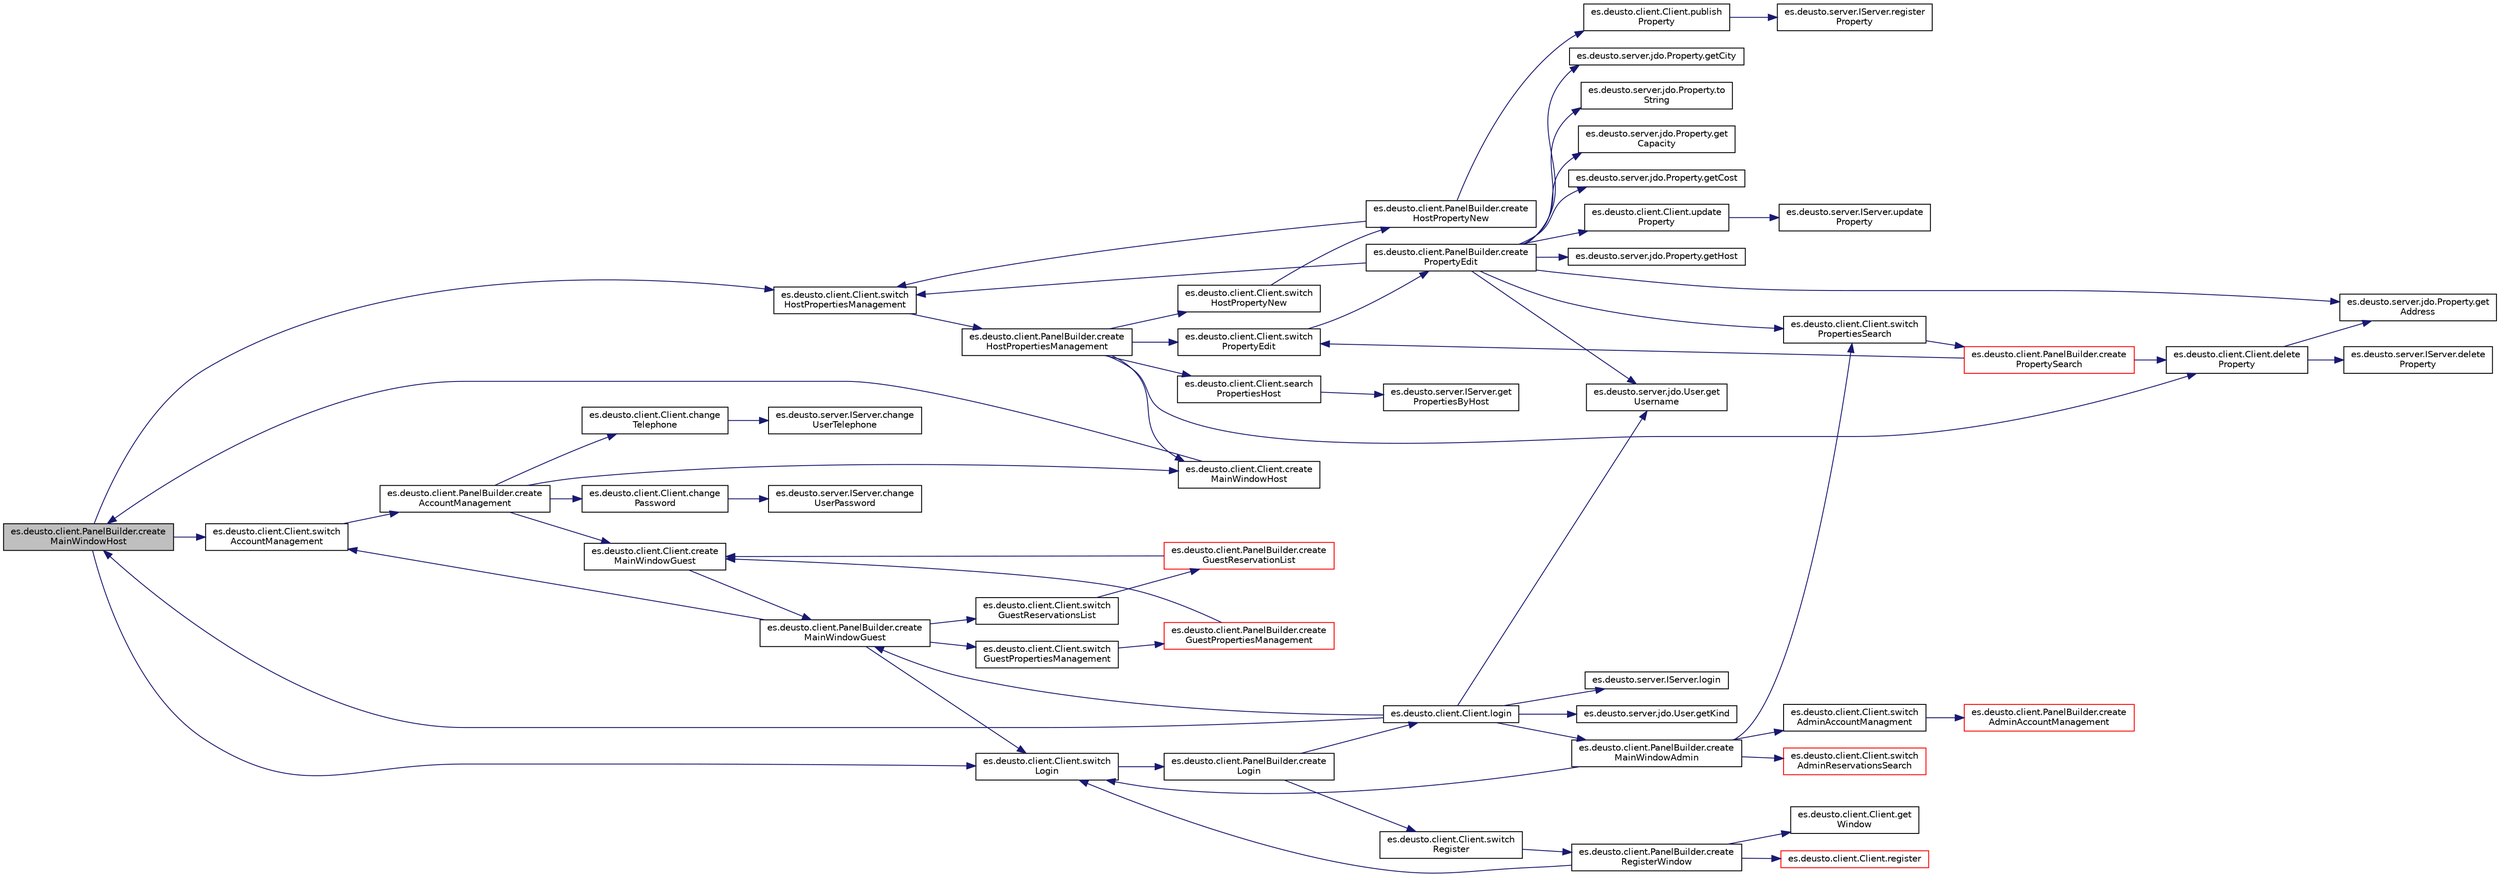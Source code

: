 digraph "es.deusto.client.PanelBuilder.createMainWindowHost"
{
 // LATEX_PDF_SIZE
  edge [fontname="Helvetica",fontsize="10",labelfontname="Helvetica",labelfontsize="10"];
  node [fontname="Helvetica",fontsize="10",shape=record];
  rankdir="LR";
  Node1488 [label="es.deusto.client.PanelBuilder.create\lMainWindowHost",height=0.2,width=0.4,color="black", fillcolor="grey75", style="filled", fontcolor="black",tooltip=" "];
  Node1488 -> Node1489 [color="midnightblue",fontsize="10",style="solid",fontname="Helvetica"];
  Node1489 [label="es.deusto.client.Client.switch\lHostPropertiesManagement",height=0.2,width=0.4,color="black", fillcolor="white", style="filled",URL="$classes_1_1deusto_1_1client_1_1_client.html#a19e2021b8e93a30af971bfd07c2a8507",tooltip=" "];
  Node1489 -> Node1490 [color="midnightblue",fontsize="10",style="solid",fontname="Helvetica"];
  Node1490 [label="es.deusto.client.PanelBuilder.create\lHostPropertiesManagement",height=0.2,width=0.4,color="black", fillcolor="white", style="filled",URL="$classes_1_1deusto_1_1client_1_1_panel_builder.html#a163a405546ee36aa7ce547c754b17844",tooltip=" "];
  Node1490 -> Node1491 [color="midnightblue",fontsize="10",style="solid",fontname="Helvetica"];
  Node1491 [label="es.deusto.client.Client.search\lPropertiesHost",height=0.2,width=0.4,color="black", fillcolor="white", style="filled",URL="$classes_1_1deusto_1_1client_1_1_client.html#a2aef79610dd4a7267fcd58f2e16e8a7a",tooltip=" "];
  Node1491 -> Node1492 [color="midnightblue",fontsize="10",style="solid",fontname="Helvetica"];
  Node1492 [label="es.deusto.server.IServer.get\lPropertiesByHost",height=0.2,width=0.4,color="black", fillcolor="white", style="filled",URL="$interfacees_1_1deusto_1_1server_1_1_i_server.html#a7030a745989ac1ba7ce2493e6bb69992",tooltip=" "];
  Node1490 -> Node1493 [color="midnightblue",fontsize="10",style="solid",fontname="Helvetica"];
  Node1493 [label="es.deusto.client.Client.delete\lProperty",height=0.2,width=0.4,color="black", fillcolor="white", style="filled",URL="$classes_1_1deusto_1_1client_1_1_client.html#a6173ae3d7f6aa82a2f6b68349677b5e5",tooltip=" "];
  Node1493 -> Node1494 [color="midnightblue",fontsize="10",style="solid",fontname="Helvetica"];
  Node1494 [label="es.deusto.server.IServer.delete\lProperty",height=0.2,width=0.4,color="black", fillcolor="white", style="filled",URL="$interfacees_1_1deusto_1_1server_1_1_i_server.html#a1ce4ff9676e7b397b721e8414f6ca7b7",tooltip=" "];
  Node1493 -> Node1495 [color="midnightblue",fontsize="10",style="solid",fontname="Helvetica"];
  Node1495 [label="es.deusto.server.jdo.Property.get\lAddress",height=0.2,width=0.4,color="black", fillcolor="white", style="filled",URL="$classes_1_1deusto_1_1server_1_1jdo_1_1_property.html#a4a9554abeb32ae08e921626a37957743",tooltip=" "];
  Node1490 -> Node1496 [color="midnightblue",fontsize="10",style="solid",fontname="Helvetica"];
  Node1496 [label="es.deusto.client.Client.switch\lPropertyEdit",height=0.2,width=0.4,color="black", fillcolor="white", style="filled",URL="$classes_1_1deusto_1_1client_1_1_client.html#a5dd6469d4428fe705fce4087aa386602",tooltip=" "];
  Node1496 -> Node1497 [color="midnightblue",fontsize="10",style="solid",fontname="Helvetica"];
  Node1497 [label="es.deusto.client.PanelBuilder.create\lPropertyEdit",height=0.2,width=0.4,color="black", fillcolor="white", style="filled",URL="$classes_1_1deusto_1_1client_1_1_panel_builder.html#aeaa0ead483ff83c6a51a96eddaa8795a",tooltip=" "];
  Node1497 -> Node1495 [color="midnightblue",fontsize="10",style="solid",fontname="Helvetica"];
  Node1497 -> Node1498 [color="midnightblue",fontsize="10",style="solid",fontname="Helvetica"];
  Node1498 [label="es.deusto.server.jdo.Property.getCity",height=0.2,width=0.4,color="black", fillcolor="white", style="filled",URL="$classes_1_1deusto_1_1server_1_1jdo_1_1_property.html#a3603b6fd2ef63589fa9e27a96f51fa3c",tooltip=" "];
  Node1497 -> Node1499 [color="midnightblue",fontsize="10",style="solid",fontname="Helvetica"];
  Node1499 [label="es.deusto.server.jdo.Property.to\lString",height=0.2,width=0.4,color="black", fillcolor="white", style="filled",URL="$classes_1_1deusto_1_1server_1_1jdo_1_1_property.html#a3d94f84f2fcd52a7c9ab7699f190b045",tooltip=" "];
  Node1497 -> Node1500 [color="midnightblue",fontsize="10",style="solid",fontname="Helvetica"];
  Node1500 [label="es.deusto.server.jdo.Property.get\lCapacity",height=0.2,width=0.4,color="black", fillcolor="white", style="filled",URL="$classes_1_1deusto_1_1server_1_1jdo_1_1_property.html#a274d5fb1241620edfea62925f5563b6b",tooltip=" "];
  Node1497 -> Node1501 [color="midnightblue",fontsize="10",style="solid",fontname="Helvetica"];
  Node1501 [label="es.deusto.server.jdo.Property.getCost",height=0.2,width=0.4,color="black", fillcolor="white", style="filled",URL="$classes_1_1deusto_1_1server_1_1jdo_1_1_property.html#abfcf28d941edd99019b1c192bd97ffce",tooltip=" "];
  Node1497 -> Node1502 [color="midnightblue",fontsize="10",style="solid",fontname="Helvetica"];
  Node1502 [label="es.deusto.client.Client.switch\lPropertiesSearch",height=0.2,width=0.4,color="black", fillcolor="white", style="filled",URL="$classes_1_1deusto_1_1client_1_1_client.html#af87b7fcbe691ef0a31dbc6849a037415",tooltip=" "];
  Node1502 -> Node1503 [color="midnightblue",fontsize="10",style="solid",fontname="Helvetica"];
  Node1503 [label="es.deusto.client.PanelBuilder.create\lPropertySearch",height=0.2,width=0.4,color="red", fillcolor="white", style="filled",URL="$classes_1_1deusto_1_1client_1_1_panel_builder.html#a96fdce41db963997c711d646563c69e0",tooltip=" "];
  Node1503 -> Node1493 [color="midnightblue",fontsize="10",style="solid",fontname="Helvetica"];
  Node1503 -> Node1496 [color="midnightblue",fontsize="10",style="solid",fontname="Helvetica"];
  Node1497 -> Node1489 [color="midnightblue",fontsize="10",style="solid",fontname="Helvetica"];
  Node1497 -> Node1569 [color="midnightblue",fontsize="10",style="solid",fontname="Helvetica"];
  Node1569 [label="es.deusto.server.jdo.Property.getHost",height=0.2,width=0.4,color="black", fillcolor="white", style="filled",URL="$classes_1_1deusto_1_1server_1_1jdo_1_1_property.html#af3138509590c35677327a5f4f698f020",tooltip=" "];
  Node1497 -> Node1514 [color="midnightblue",fontsize="10",style="solid",fontname="Helvetica"];
  Node1514 [label="es.deusto.server.jdo.User.get\lUsername",height=0.2,width=0.4,color="black", fillcolor="white", style="filled",URL="$classes_1_1deusto_1_1server_1_1jdo_1_1_user.html#a40c65b004382179a33a463bcbb950dd3",tooltip=" "];
  Node1497 -> Node1570 [color="midnightblue",fontsize="10",style="solid",fontname="Helvetica"];
  Node1570 [label="es.deusto.client.Client.update\lProperty",height=0.2,width=0.4,color="black", fillcolor="white", style="filled",URL="$classes_1_1deusto_1_1client_1_1_client.html#a3fd3063938cffa56972e1f5a47bed6a3",tooltip=" "];
  Node1570 -> Node1571 [color="midnightblue",fontsize="10",style="solid",fontname="Helvetica"];
  Node1571 [label="es.deusto.server.IServer.update\lProperty",height=0.2,width=0.4,color="black", fillcolor="white", style="filled",URL="$interfacees_1_1deusto_1_1server_1_1_i_server.html#ac7b24a063ff2f4e051960cd18addd693",tooltip=" "];
  Node1490 -> Node1572 [color="midnightblue",fontsize="10",style="solid",fontname="Helvetica"];
  Node1572 [label="es.deusto.client.Client.switch\lHostPropertyNew",height=0.2,width=0.4,color="black", fillcolor="white", style="filled",URL="$classes_1_1deusto_1_1client_1_1_client.html#a0796863f65c9c5e8857b3b129802358e",tooltip=" "];
  Node1572 -> Node1573 [color="midnightblue",fontsize="10",style="solid",fontname="Helvetica"];
  Node1573 [label="es.deusto.client.PanelBuilder.create\lHostPropertyNew",height=0.2,width=0.4,color="black", fillcolor="white", style="filled",URL="$classes_1_1deusto_1_1client_1_1_panel_builder.html#a5211ab6dedb849c374d7816f5071109c",tooltip=" "];
  Node1573 -> Node1489 [color="midnightblue",fontsize="10",style="solid",fontname="Helvetica"];
  Node1573 -> Node1574 [color="midnightblue",fontsize="10",style="solid",fontname="Helvetica"];
  Node1574 [label="es.deusto.client.Client.publish\lProperty",height=0.2,width=0.4,color="black", fillcolor="white", style="filled",URL="$classes_1_1deusto_1_1client_1_1_client.html#a91e3630a46acad395cdd2bba43a516bb",tooltip=" "];
  Node1574 -> Node1575 [color="midnightblue",fontsize="10",style="solid",fontname="Helvetica"];
  Node1575 [label="es.deusto.server.IServer.register\lProperty",height=0.2,width=0.4,color="black", fillcolor="white", style="filled",URL="$interfacees_1_1deusto_1_1server_1_1_i_server.html#ae39f8a1b58186166d44099a757057b38",tooltip=" "];
  Node1490 -> Node1554 [color="midnightblue",fontsize="10",style="solid",fontname="Helvetica"];
  Node1554 [label="es.deusto.client.Client.create\lMainWindowHost",height=0.2,width=0.4,color="black", fillcolor="white", style="filled",URL="$classes_1_1deusto_1_1client_1_1_client.html#afd0e78bff5570acbd1f8b06893d3a078",tooltip=" "];
  Node1554 -> Node1488 [color="midnightblue",fontsize="10",style="solid",fontname="Helvetica"];
  Node1488 -> Node1552 [color="midnightblue",fontsize="10",style="solid",fontname="Helvetica"];
  Node1552 [label="es.deusto.client.Client.switch\lAccountManagement",height=0.2,width=0.4,color="black", fillcolor="white", style="filled",URL="$classes_1_1deusto_1_1client_1_1_client.html#af82d1b484aaaa288d5e6efc2723fa9bd",tooltip=" "];
  Node1552 -> Node1553 [color="midnightblue",fontsize="10",style="solid",fontname="Helvetica"];
  Node1553 [label="es.deusto.client.PanelBuilder.create\lAccountManagement",height=0.2,width=0.4,color="black", fillcolor="white", style="filled",URL="$classes_1_1deusto_1_1client_1_1_panel_builder.html#aa51d5dd53cd9147ffc99d4b9c5c3026d",tooltip=" "];
  Node1553 -> Node1543 [color="midnightblue",fontsize="10",style="solid",fontname="Helvetica"];
  Node1543 [label="es.deusto.client.Client.create\lMainWindowGuest",height=0.2,width=0.4,color="black", fillcolor="white", style="filled",URL="$classes_1_1deusto_1_1client_1_1_client.html#ade35c639554c770d3c2494e98c8ecb5c",tooltip=" "];
  Node1543 -> Node1544 [color="midnightblue",fontsize="10",style="solid",fontname="Helvetica"];
  Node1544 [label="es.deusto.client.PanelBuilder.create\lMainWindowGuest",height=0.2,width=0.4,color="black", fillcolor="white", style="filled",URL="$classes_1_1deusto_1_1client_1_1_panel_builder.html#a8969744356db218b0c7ec2131856433d",tooltip=" "];
  Node1544 -> Node1545 [color="midnightblue",fontsize="10",style="solid",fontname="Helvetica"];
  Node1545 [label="es.deusto.client.Client.switch\lGuestPropertiesManagement",height=0.2,width=0.4,color="black", fillcolor="white", style="filled",URL="$classes_1_1deusto_1_1client_1_1_client.html#afd4978131a2d9f94f8a65f4fc2641235",tooltip=" "];
  Node1545 -> Node1546 [color="midnightblue",fontsize="10",style="solid",fontname="Helvetica"];
  Node1546 [label="es.deusto.client.PanelBuilder.create\lGuestPropertiesManagement",height=0.2,width=0.4,color="red", fillcolor="white", style="filled",URL="$classes_1_1deusto_1_1client_1_1_panel_builder.html#a25c2bcc9184c1c014c9daf5d81b89728",tooltip=" "];
  Node1546 -> Node1543 [color="midnightblue",fontsize="10",style="solid",fontname="Helvetica"];
  Node1544 -> Node1552 [color="midnightblue",fontsize="10",style="solid",fontname="Helvetica"];
  Node1544 -> Node1539 [color="midnightblue",fontsize="10",style="solid",fontname="Helvetica"];
  Node1539 [label="es.deusto.client.Client.switch\lGuestReservationsList",height=0.2,width=0.4,color="black", fillcolor="white", style="filled",URL="$classes_1_1deusto_1_1client_1_1_client.html#abe4b00051f82e6fcf26c236b711cdf15",tooltip=" "];
  Node1539 -> Node1540 [color="midnightblue",fontsize="10",style="solid",fontname="Helvetica"];
  Node1540 [label="es.deusto.client.PanelBuilder.create\lGuestReservationList",height=0.2,width=0.4,color="red", fillcolor="white", style="filled",URL="$classes_1_1deusto_1_1client_1_1_panel_builder.html#a49dcd798d35c7b9b9c05e1353133afe1",tooltip=" "];
  Node1540 -> Node1543 [color="midnightblue",fontsize="10",style="solid",fontname="Helvetica"];
  Node1544 -> Node1559 [color="midnightblue",fontsize="10",style="solid",fontname="Helvetica"];
  Node1559 [label="es.deusto.client.Client.switch\lLogin",height=0.2,width=0.4,color="black", fillcolor="white", style="filled",URL="$classes_1_1deusto_1_1client_1_1_client.html#a3649bfd0f4c5465aa12412473082b4a7",tooltip=" "];
  Node1559 -> Node1560 [color="midnightblue",fontsize="10",style="solid",fontname="Helvetica"];
  Node1560 [label="es.deusto.client.PanelBuilder.create\lLogin",height=0.2,width=0.4,color="black", fillcolor="white", style="filled",URL="$classes_1_1deusto_1_1client_1_1_panel_builder.html#a1922794e0ef78f689031499da33f495b",tooltip=" "];
  Node1560 -> Node1561 [color="midnightblue",fontsize="10",style="solid",fontname="Helvetica"];
  Node1561 [label="es.deusto.client.Client.login",height=0.2,width=0.4,color="black", fillcolor="white", style="filled",URL="$classes_1_1deusto_1_1client_1_1_client.html#a5c063d0b51ad320c92aa4d2525d67249",tooltip=" "];
  Node1561 -> Node1562 [color="midnightblue",fontsize="10",style="solid",fontname="Helvetica"];
  Node1562 [label="es.deusto.server.IServer.login",height=0.2,width=0.4,color="black", fillcolor="white", style="filled",URL="$interfacees_1_1deusto_1_1server_1_1_i_server.html#aa89ccd6b34a4dd2bfbd0890b6e5f415b",tooltip=" "];
  Node1561 -> Node1520 [color="midnightblue",fontsize="10",style="solid",fontname="Helvetica"];
  Node1520 [label="es.deusto.server.jdo.User.getKind",height=0.2,width=0.4,color="black", fillcolor="white", style="filled",URL="$classes_1_1deusto_1_1server_1_1jdo_1_1_user.html#a2b769384f6af11b3364933e0843944ed",tooltip=" "];
  Node1561 -> Node1507 [color="midnightblue",fontsize="10",style="solid",fontname="Helvetica"];
  Node1507 [label="es.deusto.client.PanelBuilder.create\lMainWindowAdmin",height=0.2,width=0.4,color="black", fillcolor="white", style="filled",URL="$classes_1_1deusto_1_1client_1_1_panel_builder.html#a32b7942177958f07263535d6d255556b",tooltip=" "];
  Node1507 -> Node1502 [color="midnightblue",fontsize="10",style="solid",fontname="Helvetica"];
  Node1507 -> Node1508 [color="midnightblue",fontsize="10",style="solid",fontname="Helvetica"];
  Node1508 [label="es.deusto.client.Client.switch\lAdminAccountManagment",height=0.2,width=0.4,color="black", fillcolor="white", style="filled",URL="$classes_1_1deusto_1_1client_1_1_client.html#a2f806363c591a46a42ca419df7ce4ef0",tooltip=" "];
  Node1508 -> Node1509 [color="midnightblue",fontsize="10",style="solid",fontname="Helvetica"];
  Node1509 [label="es.deusto.client.PanelBuilder.create\lAdminAccountManagement",height=0.2,width=0.4,color="red", fillcolor="white", style="filled",URL="$classes_1_1deusto_1_1client_1_1_panel_builder.html#a76906aa362d3a389bda577a79b413374",tooltip=" "];
  Node1507 -> Node1527 [color="midnightblue",fontsize="10",style="solid",fontname="Helvetica"];
  Node1527 [label="es.deusto.client.Client.switch\lAdminReservationsSearch",height=0.2,width=0.4,color="red", fillcolor="white", style="filled",URL="$classes_1_1deusto_1_1client_1_1_client.html#a64110a92c5026cc2c23c1989d86164fd",tooltip=" "];
  Node1507 -> Node1559 [color="midnightblue",fontsize="10",style="solid",fontname="Helvetica"];
  Node1561 -> Node1514 [color="midnightblue",fontsize="10",style="solid",fontname="Helvetica"];
  Node1561 -> Node1488 [color="midnightblue",fontsize="10",style="solid",fontname="Helvetica"];
  Node1561 -> Node1544 [color="midnightblue",fontsize="10",style="solid",fontname="Helvetica"];
  Node1560 -> Node1563 [color="midnightblue",fontsize="10",style="solid",fontname="Helvetica"];
  Node1563 [label="es.deusto.client.Client.switch\lRegister",height=0.2,width=0.4,color="black", fillcolor="white", style="filled",URL="$classes_1_1deusto_1_1client_1_1_client.html#a4d905b598ea8ff38f06e9a12b81dcab2",tooltip=" "];
  Node1563 -> Node1564 [color="midnightblue",fontsize="10",style="solid",fontname="Helvetica"];
  Node1564 [label="es.deusto.client.PanelBuilder.create\lRegisterWindow",height=0.2,width=0.4,color="black", fillcolor="white", style="filled",URL="$classes_1_1deusto_1_1client_1_1_panel_builder.html#abb0748521d51c1dcdcdd548f487ef72b",tooltip=" "];
  Node1564 -> Node1559 [color="midnightblue",fontsize="10",style="solid",fontname="Helvetica"];
  Node1564 -> Node1565 [color="midnightblue",fontsize="10",style="solid",fontname="Helvetica"];
  Node1565 [label="es.deusto.client.Client.register",height=0.2,width=0.4,color="red", fillcolor="white", style="filled",URL="$classes_1_1deusto_1_1client_1_1_client.html#a599907253036c996135e9746eb52720d",tooltip=" "];
  Node1564 -> Node1525 [color="midnightblue",fontsize="10",style="solid",fontname="Helvetica"];
  Node1525 [label="es.deusto.client.Client.get\lWindow",height=0.2,width=0.4,color="black", fillcolor="white", style="filled",URL="$classes_1_1deusto_1_1client_1_1_client.html#aa8a6979cc8ca9cf6cdc84471dca759c7",tooltip=" "];
  Node1553 -> Node1554 [color="midnightblue",fontsize="10",style="solid",fontname="Helvetica"];
  Node1553 -> Node1555 [color="midnightblue",fontsize="10",style="solid",fontname="Helvetica"];
  Node1555 [label="es.deusto.client.Client.change\lPassword",height=0.2,width=0.4,color="black", fillcolor="white", style="filled",URL="$classes_1_1deusto_1_1client_1_1_client.html#a7740d0de7d7660d4fe79b77e7b8e97a4",tooltip=" "];
  Node1555 -> Node1556 [color="midnightblue",fontsize="10",style="solid",fontname="Helvetica"];
  Node1556 [label="es.deusto.server.IServer.change\lUserPassword",height=0.2,width=0.4,color="black", fillcolor="white", style="filled",URL="$interfacees_1_1deusto_1_1server_1_1_i_server.html#a16bc081b87078110542578ffb7943fe4",tooltip=" "];
  Node1553 -> Node1557 [color="midnightblue",fontsize="10",style="solid",fontname="Helvetica"];
  Node1557 [label="es.deusto.client.Client.change\lTelephone",height=0.2,width=0.4,color="black", fillcolor="white", style="filled",URL="$classes_1_1deusto_1_1client_1_1_client.html#a6b96887d5043449dbb447031ab8c7c78",tooltip=" "];
  Node1557 -> Node1558 [color="midnightblue",fontsize="10",style="solid",fontname="Helvetica"];
  Node1558 [label="es.deusto.server.IServer.change\lUserTelephone",height=0.2,width=0.4,color="black", fillcolor="white", style="filled",URL="$interfacees_1_1deusto_1_1server_1_1_i_server.html#adb55ca52a8379492ff95680e8ac55019",tooltip=" "];
  Node1488 -> Node1559 [color="midnightblue",fontsize="10",style="solid",fontname="Helvetica"];
}
